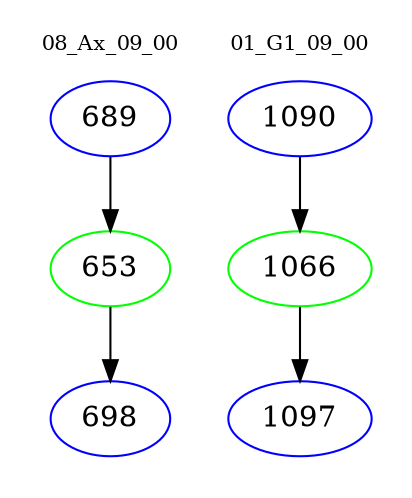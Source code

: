 digraph{
subgraph cluster_0 {
color = white
label = "08_Ax_09_00";
fontsize=10;
T0_689 [label="689", color="blue"]
T0_689 -> T0_653 [color="black"]
T0_653 [label="653", color="green"]
T0_653 -> T0_698 [color="black"]
T0_698 [label="698", color="blue"]
}
subgraph cluster_1 {
color = white
label = "01_G1_09_00";
fontsize=10;
T1_1090 [label="1090", color="blue"]
T1_1090 -> T1_1066 [color="black"]
T1_1066 [label="1066", color="green"]
T1_1066 -> T1_1097 [color="black"]
T1_1097 [label="1097", color="blue"]
}
}
